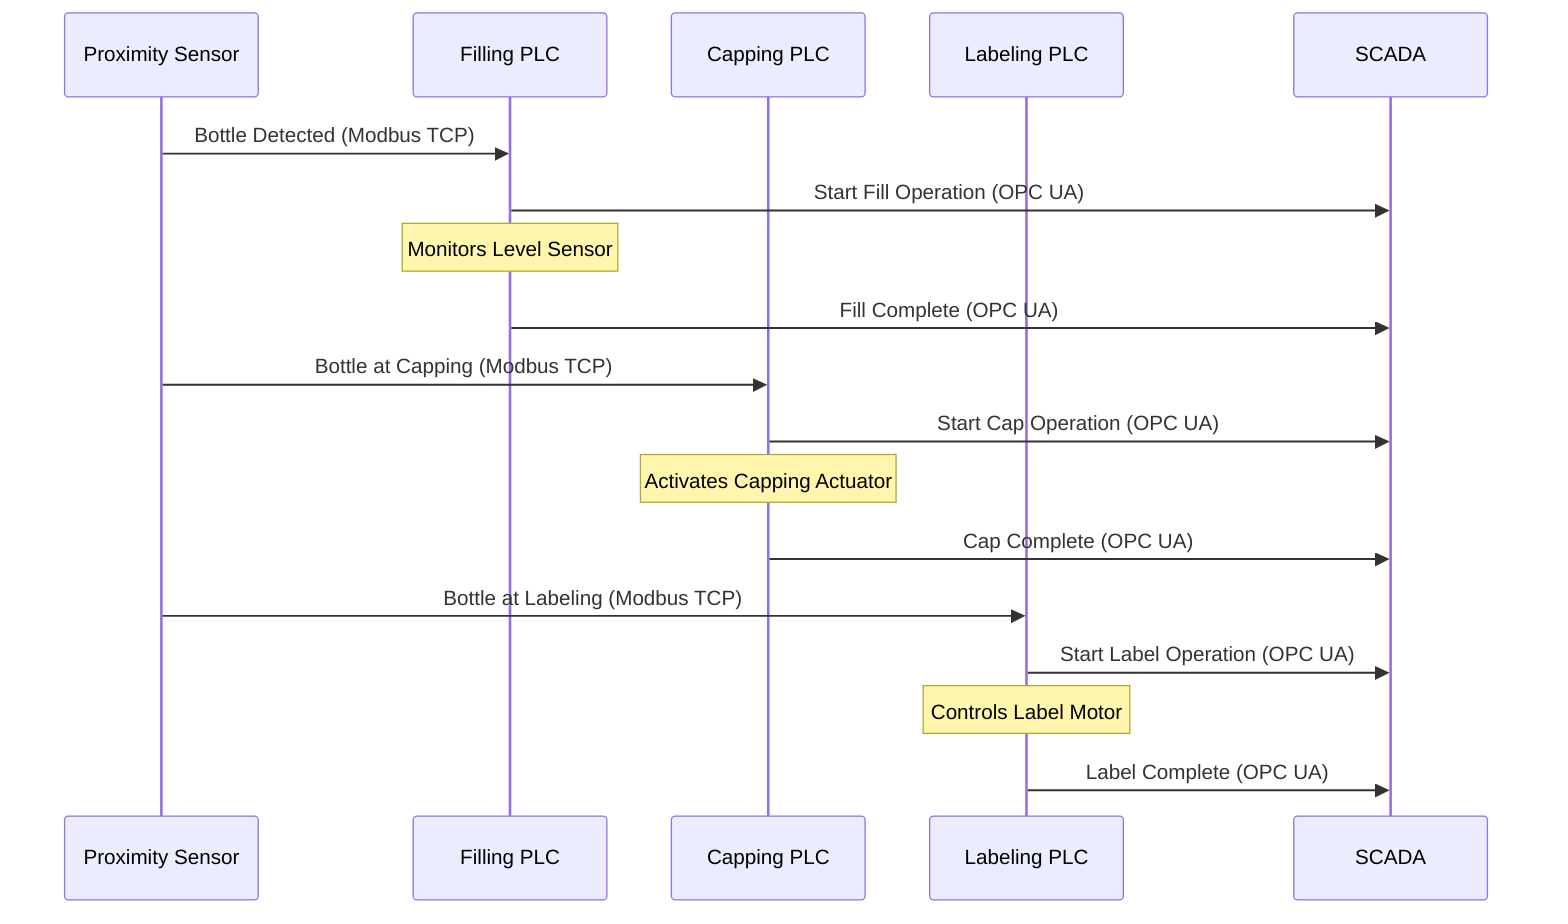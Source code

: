 sequenceDiagram
    participant PS as Proximity Sensor
    participant FP as Filling PLC
    participant CP as Capping PLC
    participant LP as Labeling PLC
    participant SC as SCADA

    PS->>FP: Bottle Detected (Modbus TCP)
    FP->>SC: Start Fill Operation (OPC UA)
    Note over FP: Monitors Level Sensor
    FP->>SC: Fill Complete (OPC UA)
    
    PS->>CP: Bottle at Capping (Modbus TCP)
    CP->>SC: Start Cap Operation (OPC UA)
    Note over CP: Activates Capping Actuator
    CP->>SC: Cap Complete (OPC UA)
    
    PS->>LP: Bottle at Labeling (Modbus TCP)
    LP->>SC: Start Label Operation (OPC UA)
    Note over LP: Controls Label Motor
    LP->>SC: Label Complete (OPC UA)